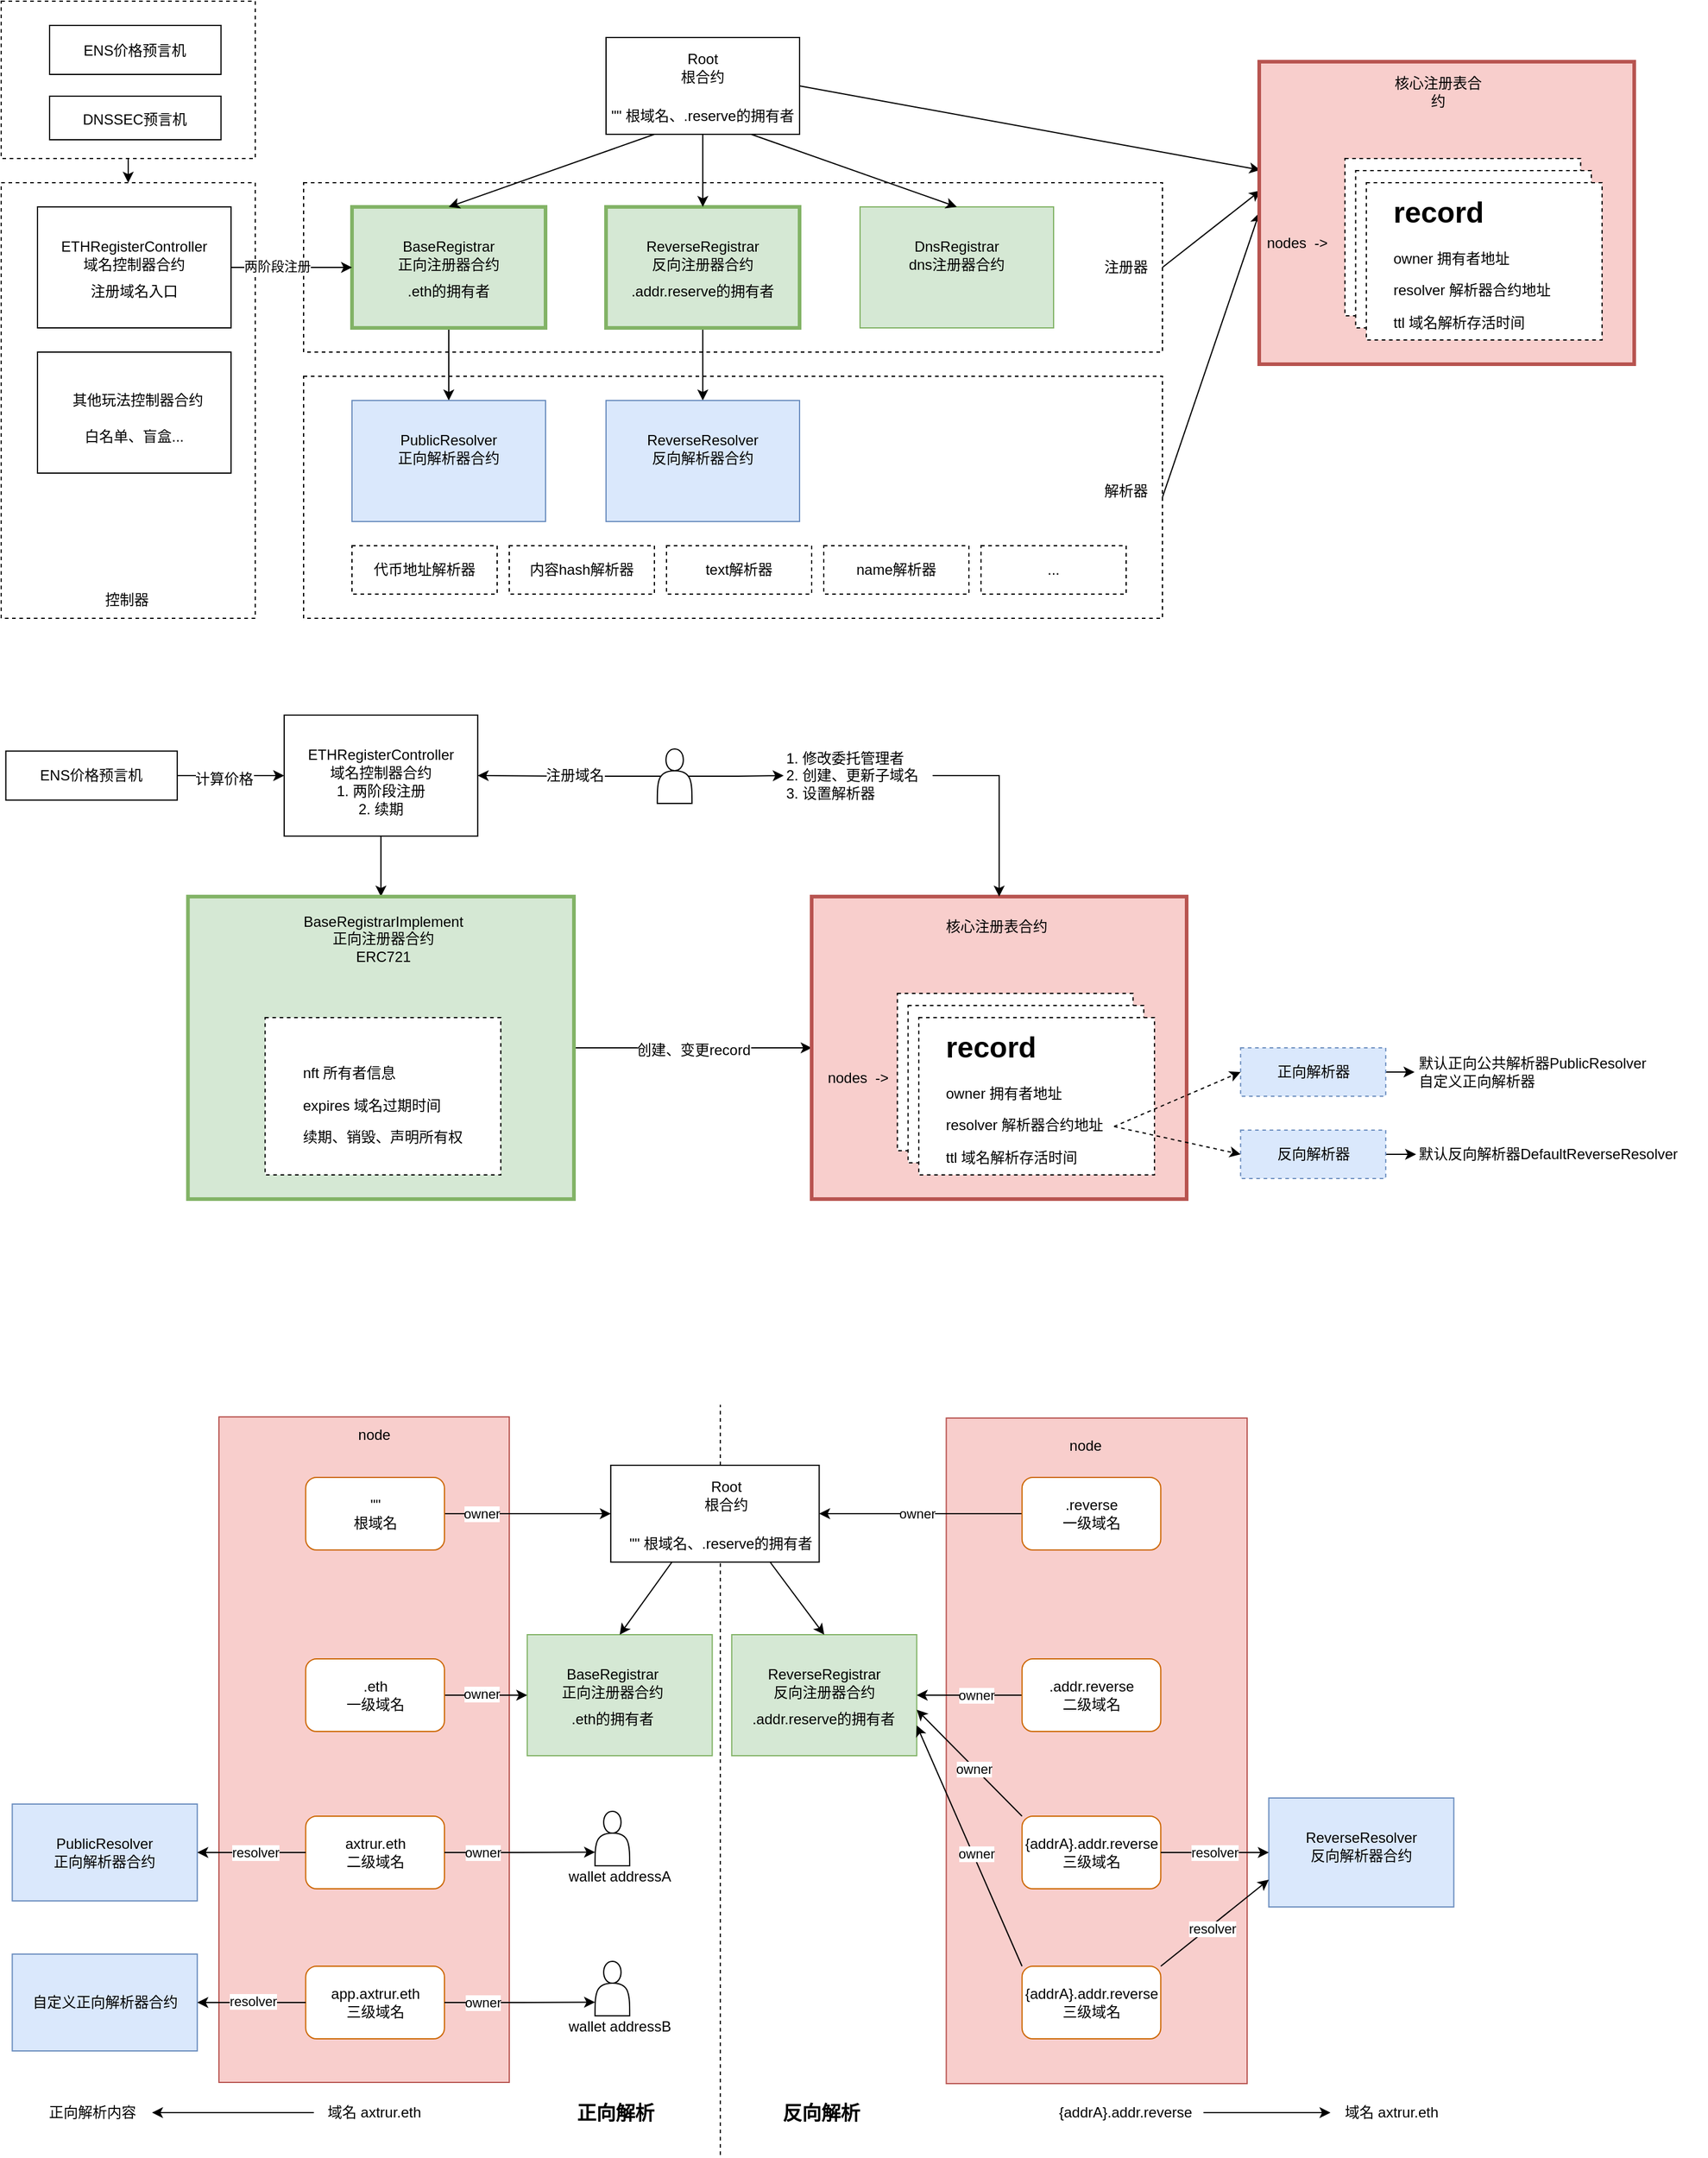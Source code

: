 <mxfile version="20.4.0" type="github">
  <diagram id="1bvWbza1refvOPD_YgpF" name="第 1 页">
    <mxGraphModel dx="2590" dy="1053" grid="1" gridSize="10" guides="1" tooltips="1" connect="1" arrows="1" fold="1" page="1" pageScale="1" pageWidth="827" pageHeight="1169" math="0" shadow="0">
      <root>
        <mxCell id="0" />
        <mxCell id="1" parent="0" />
        <mxCell id="_4NOT_RZBkOekzJuwyJN-205" value="" style="rounded=0;whiteSpace=wrap;html=1;strokeWidth=1;fillColor=#f8cecc;strokeColor=#b85450;" vertex="1" parent="1">
          <mxGeometry x="681.27" y="1571" width="248.73" height="550" as="geometry" />
        </mxCell>
        <mxCell id="_4NOT_RZBkOekzJuwyJN-204" value="" style="rounded=0;whiteSpace=wrap;html=1;strokeWidth=1;fillColor=#f8cecc;strokeColor=#b85450;" vertex="1" parent="1">
          <mxGeometry x="80" y="1570" width="240" height="550" as="geometry" />
        </mxCell>
        <mxCell id="_4NOT_RZBkOekzJuwyJN-160" value="" style="endArrow=none;dashed=1;html=1;rounded=0;" edge="1" parent="1">
          <mxGeometry width="50" height="50" relative="1" as="geometry">
            <mxPoint x="494.48" y="2180" as="sourcePoint" />
            <mxPoint x="494.48" y="1560" as="targetPoint" />
          </mxGeometry>
        </mxCell>
        <mxCell id="_4NOT_RZBkOekzJuwyJN-61" value="" style="rounded=0;whiteSpace=wrap;html=1;dashed=1;" vertex="1" parent="1">
          <mxGeometry x="-100" y="550" width="210" height="360" as="geometry" />
        </mxCell>
        <mxCell id="_4NOT_RZBkOekzJuwyJN-59" value="" style="rounded=0;whiteSpace=wrap;html=1;dashed=1;" vertex="1" parent="1">
          <mxGeometry x="150" y="710" width="710" height="200" as="geometry" />
        </mxCell>
        <mxCell id="_4NOT_RZBkOekzJuwyJN-58" value="" style="rounded=0;whiteSpace=wrap;html=1;dashed=1;" vertex="1" parent="1">
          <mxGeometry x="150" y="550" width="710" height="140" as="geometry" />
        </mxCell>
        <mxCell id="_4NOT_RZBkOekzJuwyJN-4" value="代币地址解析器" style="rounded=0;whiteSpace=wrap;html=1;dashed=1;" vertex="1" parent="1">
          <mxGeometry x="190" y="850" width="120" height="40" as="geometry" />
        </mxCell>
        <mxCell id="_4NOT_RZBkOekzJuwyJN-17" value="" style="rounded=0;whiteSpace=wrap;html=1;" vertex="1" parent="1">
          <mxGeometry x="400.01" y="430" width="160" height="80" as="geometry" />
        </mxCell>
        <mxCell id="_4NOT_RZBkOekzJuwyJN-19" value="Root&lt;br&gt;根合约" style="text;html=1;strokeColor=none;fillColor=none;align=center;verticalAlign=middle;whiteSpace=wrap;rounded=0;" vertex="1" parent="1">
          <mxGeometry x="426.26" y="440" width="107.5" height="30" as="geometry" />
        </mxCell>
        <mxCell id="_4NOT_RZBkOekzJuwyJN-66" style="edgeStyle=orthogonalEdgeStyle;rounded=0;orthogonalLoop=1;jettySize=auto;html=1;exitX=0.5;exitY=1;exitDx=0;exitDy=0;entryX=0.5;entryY=0;entryDx=0;entryDy=0;" edge="1" parent="1" source="_4NOT_RZBkOekzJuwyJN-20" target="_4NOT_RZBkOekzJuwyJN-30">
          <mxGeometry relative="1" as="geometry" />
        </mxCell>
        <mxCell id="_4NOT_RZBkOekzJuwyJN-20" value="" style="rounded=0;whiteSpace=wrap;html=1;strokeWidth=3;fillColor=#d5e8d4;strokeColor=#82b366;" vertex="1" parent="1">
          <mxGeometry x="190" y="570" width="160" height="100" as="geometry" />
        </mxCell>
        <mxCell id="_4NOT_RZBkOekzJuwyJN-21" value="BaseRegistrar&lt;br&gt;正向注册器合约" style="text;html=1;strokeColor=none;fillColor=none;align=center;verticalAlign=middle;whiteSpace=wrap;rounded=0;" vertex="1" parent="1">
          <mxGeometry x="216.25" y="595" width="107.5" height="30" as="geometry" />
        </mxCell>
        <mxCell id="_4NOT_RZBkOekzJuwyJN-22" value=".eth的拥有者" style="text;html=1;strokeColor=none;fillColor=none;align=center;verticalAlign=middle;whiteSpace=wrap;rounded=0;" vertex="1" parent="1">
          <mxGeometry x="216.25" y="625" width="107.5" height="30" as="geometry" />
        </mxCell>
        <mxCell id="_4NOT_RZBkOekzJuwyJN-67" style="edgeStyle=orthogonalEdgeStyle;rounded=0;orthogonalLoop=1;jettySize=auto;html=1;exitX=0.5;exitY=1;exitDx=0;exitDy=0;" edge="1" parent="1" source="_4NOT_RZBkOekzJuwyJN-23" target="_4NOT_RZBkOekzJuwyJN-33">
          <mxGeometry relative="1" as="geometry" />
        </mxCell>
        <mxCell id="_4NOT_RZBkOekzJuwyJN-23" value="" style="rounded=0;whiteSpace=wrap;html=1;strokeWidth=3;fillColor=#d5e8d4;strokeColor=#82b366;" vertex="1" parent="1">
          <mxGeometry x="400" y="570" width="160" height="100" as="geometry" />
        </mxCell>
        <mxCell id="_4NOT_RZBkOekzJuwyJN-24" value="ReverseRegistrar&lt;br&gt;反向注册器合约" style="text;html=1;strokeColor=none;fillColor=none;align=center;verticalAlign=middle;whiteSpace=wrap;rounded=0;" vertex="1" parent="1">
          <mxGeometry x="426.25" y="595" width="107.5" height="30" as="geometry" />
        </mxCell>
        <mxCell id="_4NOT_RZBkOekzJuwyJN-25" value=".addr.reserve的拥有者" style="text;html=1;strokeColor=none;fillColor=none;align=center;verticalAlign=middle;whiteSpace=wrap;rounded=0;" vertex="1" parent="1">
          <mxGeometry x="413.13" y="625" width="133.75" height="30" as="geometry" />
        </mxCell>
        <mxCell id="_4NOT_RZBkOekzJuwyJN-64" style="edgeStyle=orthogonalEdgeStyle;rounded=0;orthogonalLoop=1;jettySize=auto;html=1;exitX=0.5;exitY=1;exitDx=0;exitDy=0;" edge="1" parent="1" source="_4NOT_RZBkOekzJuwyJN-26" target="_4NOT_RZBkOekzJuwyJN-23">
          <mxGeometry relative="1" as="geometry" />
        </mxCell>
        <mxCell id="_4NOT_RZBkOekzJuwyJN-26" value="&quot;&quot; 根域名、.reserve的拥有者" style="text;html=1;strokeColor=none;fillColor=none;align=center;verticalAlign=middle;whiteSpace=wrap;rounded=0;" vertex="1" parent="1">
          <mxGeometry x="400.01" y="480" width="160" height="30" as="geometry" />
        </mxCell>
        <mxCell id="_4NOT_RZBkOekzJuwyJN-27" value="" style="rounded=0;whiteSpace=wrap;html=1;fillColor=#d5e8d4;strokeColor=#82b366;" vertex="1" parent="1">
          <mxGeometry x="610" y="570" width="160" height="100" as="geometry" />
        </mxCell>
        <mxCell id="_4NOT_RZBkOekzJuwyJN-28" value="DnsRegistrar&lt;br&gt;dns注册器合约" style="text;html=1;strokeColor=none;fillColor=none;align=center;verticalAlign=middle;whiteSpace=wrap;rounded=0;" vertex="1" parent="1">
          <mxGeometry x="636.25" y="595" width="107.5" height="30" as="geometry" />
        </mxCell>
        <mxCell id="_4NOT_RZBkOekzJuwyJN-30" value="" style="rounded=0;whiteSpace=wrap;html=1;fillColor=#dae8fc;strokeColor=#6c8ebf;" vertex="1" parent="1">
          <mxGeometry x="190" y="730" width="160" height="100" as="geometry" />
        </mxCell>
        <mxCell id="_4NOT_RZBkOekzJuwyJN-31" value="PublicResolver&lt;br&gt;正向解析器合约" style="text;html=1;strokeColor=none;fillColor=none;align=center;verticalAlign=middle;whiteSpace=wrap;rounded=0;" vertex="1" parent="1">
          <mxGeometry x="216.25" y="755" width="107.5" height="30" as="geometry" />
        </mxCell>
        <mxCell id="_4NOT_RZBkOekzJuwyJN-33" value="" style="rounded=0;whiteSpace=wrap;html=1;fillColor=#dae8fc;strokeColor=#6c8ebf;" vertex="1" parent="1">
          <mxGeometry x="400" y="730" width="160" height="100" as="geometry" />
        </mxCell>
        <mxCell id="_4NOT_RZBkOekzJuwyJN-34" value="ReverseResolver&lt;br&gt;反向解析器合约" style="text;html=1;strokeColor=none;fillColor=none;align=center;verticalAlign=middle;whiteSpace=wrap;rounded=0;" vertex="1" parent="1">
          <mxGeometry x="426.25" y="755" width="107.5" height="30" as="geometry" />
        </mxCell>
        <mxCell id="_4NOT_RZBkOekzJuwyJN-36" value="内容hash解析器" style="rounded=0;whiteSpace=wrap;html=1;dashed=1;" vertex="1" parent="1">
          <mxGeometry x="320" y="850" width="120" height="40" as="geometry" />
        </mxCell>
        <mxCell id="_4NOT_RZBkOekzJuwyJN-37" value="text解析器" style="rounded=0;whiteSpace=wrap;html=1;dashed=1;" vertex="1" parent="1">
          <mxGeometry x="450" y="850" width="120" height="40" as="geometry" />
        </mxCell>
        <mxCell id="_4NOT_RZBkOekzJuwyJN-38" value="name解析器" style="rounded=0;whiteSpace=wrap;html=1;dashed=1;" vertex="1" parent="1">
          <mxGeometry x="580" y="850" width="120" height="40" as="geometry" />
        </mxCell>
        <mxCell id="_4NOT_RZBkOekzJuwyJN-39" value="..." style="rounded=0;whiteSpace=wrap;html=1;dashed=1;" vertex="1" parent="1">
          <mxGeometry x="710" y="850" width="120" height="40" as="geometry" />
        </mxCell>
        <mxCell id="_4NOT_RZBkOekzJuwyJN-130" style="edgeStyle=orthogonalEdgeStyle;rounded=0;orthogonalLoop=1;jettySize=auto;html=1;exitX=1;exitY=0.5;exitDx=0;exitDy=0;" edge="1" parent="1" source="_4NOT_RZBkOekzJuwyJN-52" target="_4NOT_RZBkOekzJuwyJN-20">
          <mxGeometry relative="1" as="geometry" />
        </mxCell>
        <mxCell id="_4NOT_RZBkOekzJuwyJN-131" value="两阶段注册" style="edgeLabel;html=1;align=center;verticalAlign=middle;resizable=0;points=[];" vertex="1" connectable="0" parent="_4NOT_RZBkOekzJuwyJN-130">
          <mxGeometry x="-0.239" y="1" relative="1" as="geometry">
            <mxPoint as="offset" />
          </mxGeometry>
        </mxCell>
        <mxCell id="_4NOT_RZBkOekzJuwyJN-52" value="" style="rounded=0;whiteSpace=wrap;html=1;" vertex="1" parent="1">
          <mxGeometry x="-70" y="570" width="160" height="100" as="geometry" />
        </mxCell>
        <mxCell id="_4NOT_RZBkOekzJuwyJN-53" value="ETHRegisterController&lt;br&gt;域名控制器合约" style="text;html=1;strokeColor=none;fillColor=none;align=center;verticalAlign=middle;whiteSpace=wrap;rounded=0;" vertex="1" parent="1">
          <mxGeometry x="-43.75" y="595" width="107.5" height="30" as="geometry" />
        </mxCell>
        <mxCell id="_4NOT_RZBkOekzJuwyJN-54" value="注册域名入口" style="text;html=1;strokeColor=none;fillColor=none;align=center;verticalAlign=middle;whiteSpace=wrap;rounded=0;" vertex="1" parent="1">
          <mxGeometry x="-43.75" y="625" width="107.5" height="30" as="geometry" />
        </mxCell>
        <mxCell id="_4NOT_RZBkOekzJuwyJN-55" value="" style="rounded=0;whiteSpace=wrap;html=1;" vertex="1" parent="1">
          <mxGeometry x="-70" y="690" width="160" height="100" as="geometry" />
        </mxCell>
        <mxCell id="_4NOT_RZBkOekzJuwyJN-56" value="其他玩法控制器合约" style="text;html=1;strokeColor=none;fillColor=none;align=center;verticalAlign=middle;whiteSpace=wrap;rounded=0;" vertex="1" parent="1">
          <mxGeometry x="-43.75" y="715" width="113.75" height="30" as="geometry" />
        </mxCell>
        <mxCell id="_4NOT_RZBkOekzJuwyJN-57" value="白名单、盲盒..." style="text;html=1;strokeColor=none;fillColor=none;align=center;verticalAlign=middle;whiteSpace=wrap;rounded=0;" vertex="1" parent="1">
          <mxGeometry x="-43.75" y="745" width="107.5" height="30" as="geometry" />
        </mxCell>
        <mxCell id="_4NOT_RZBkOekzJuwyJN-63" value="" style="endArrow=classic;html=1;rounded=0;exitX=0.25;exitY=1;exitDx=0;exitDy=0;entryX=0.5;entryY=0;entryDx=0;entryDy=0;" edge="1" parent="1" source="_4NOT_RZBkOekzJuwyJN-26" target="_4NOT_RZBkOekzJuwyJN-20">
          <mxGeometry width="50" height="50" relative="1" as="geometry">
            <mxPoint x="170" y="460" as="sourcePoint" />
            <mxPoint x="220" y="410" as="targetPoint" />
          </mxGeometry>
        </mxCell>
        <mxCell id="_4NOT_RZBkOekzJuwyJN-65" value="" style="endArrow=classic;html=1;rounded=0;exitX=0.75;exitY=1;exitDx=0;exitDy=0;entryX=0.5;entryY=0;entryDx=0;entryDy=0;" edge="1" parent="1" source="_4NOT_RZBkOekzJuwyJN-26" target="_4NOT_RZBkOekzJuwyJN-27">
          <mxGeometry width="50" height="50" relative="1" as="geometry">
            <mxPoint x="200" y="490" as="sourcePoint" />
            <mxPoint x="250" y="440" as="targetPoint" />
          </mxGeometry>
        </mxCell>
        <mxCell id="_4NOT_RZBkOekzJuwyJN-69" value="" style="endArrow=classic;html=1;rounded=0;exitX=1;exitY=0.5;exitDx=0;exitDy=0;entryX=0.003;entryY=0.426;entryDx=0;entryDy=0;entryPerimeter=0;" edge="1" parent="1" source="_4NOT_RZBkOekzJuwyJN-58" target="_4NOT_RZBkOekzJuwyJN-3">
          <mxGeometry width="50" height="50" relative="1" as="geometry">
            <mxPoint x="760" y="470" as="sourcePoint" />
            <mxPoint x="810" y="420" as="targetPoint" />
          </mxGeometry>
        </mxCell>
        <mxCell id="_4NOT_RZBkOekzJuwyJN-71" value="" style="endArrow=classic;html=1;rounded=0;exitX=1;exitY=0.5;exitDx=0;exitDy=0;entryX=0;entryY=0.5;entryDx=0;entryDy=0;" edge="1" parent="1" source="_4NOT_RZBkOekzJuwyJN-59" target="_4NOT_RZBkOekzJuwyJN-3">
          <mxGeometry width="50" height="50" relative="1" as="geometry">
            <mxPoint x="870" y="630" as="sourcePoint" />
            <mxPoint x="950" y="585" as="targetPoint" />
          </mxGeometry>
        </mxCell>
        <mxCell id="_4NOT_RZBkOekzJuwyJN-72" value="" style="endArrow=classic;html=1;rounded=0;exitX=1;exitY=0.5;exitDx=0;exitDy=0;entryX=0.003;entryY=0.358;entryDx=0;entryDy=0;entryPerimeter=0;" edge="1" parent="1" source="_4NOT_RZBkOekzJuwyJN-17" target="_4NOT_RZBkOekzJuwyJN-3">
          <mxGeometry width="50" height="50" relative="1" as="geometry">
            <mxPoint x="880" y="640" as="sourcePoint" />
            <mxPoint x="960" y="595" as="targetPoint" />
          </mxGeometry>
        </mxCell>
        <mxCell id="_4NOT_RZBkOekzJuwyJN-3" value="" style="rounded=0;whiteSpace=wrap;html=1;strokeWidth=3;fillColor=#f8cecc;strokeColor=#b85450;" vertex="1" parent="1">
          <mxGeometry x="940" y="450" width="310" height="250" as="geometry" />
        </mxCell>
        <mxCell id="_4NOT_RZBkOekzJuwyJN-12" value="" style="rounded=0;whiteSpace=wrap;html=1;dashed=1;" vertex="1" parent="1">
          <mxGeometry x="1010.857" y="530" width="194.857" height="130" as="geometry" />
        </mxCell>
        <mxCell id="_4NOT_RZBkOekzJuwyJN-14" value="" style="rounded=0;whiteSpace=wrap;html=1;dashed=1;" vertex="1" parent="1">
          <mxGeometry x="1019.714" y="540" width="194.857" height="130" as="geometry" />
        </mxCell>
        <mxCell id="_4NOT_RZBkOekzJuwyJN-15" value="" style="rounded=0;whiteSpace=wrap;html=1;dashed=1;" vertex="1" parent="1">
          <mxGeometry x="1028.571" y="550" width="194.857" height="130" as="geometry" />
        </mxCell>
        <mxCell id="_4NOT_RZBkOekzJuwyJN-13" value="&lt;h1&gt;record&lt;/h1&gt;&lt;p&gt;owner 拥有者地址&lt;/p&gt;&lt;p&gt;resolver 解析器合约地址&lt;/p&gt;&lt;p&gt;ttl 域名解析存活时间&lt;/p&gt;" style="text;html=1;strokeColor=none;fillColor=none;spacing=5;spacingTop=-20;whiteSpace=wrap;overflow=hidden;rounded=0;" vertex="1" parent="1">
          <mxGeometry x="1046.286" y="555" width="168.286" height="120" as="geometry" />
        </mxCell>
        <mxCell id="_4NOT_RZBkOekzJuwyJN-16" value="核心注册表合约" style="text;html=1;strokeColor=none;fillColor=none;align=center;verticalAlign=middle;whiteSpace=wrap;rounded=0;" vertex="1" parent="1">
          <mxGeometry x="1046.286" y="460" width="84.143" height="30" as="geometry" />
        </mxCell>
        <mxCell id="_4NOT_RZBkOekzJuwyJN-135" style="edgeStyle=orthogonalEdgeStyle;rounded=0;orthogonalLoop=1;jettySize=auto;html=1;exitX=0.5;exitY=1;exitDx=0;exitDy=0;entryX=0.5;entryY=0;entryDx=0;entryDy=0;" edge="1" parent="1" source="_4NOT_RZBkOekzJuwyJN-40" target="_4NOT_RZBkOekzJuwyJN-61">
          <mxGeometry relative="1" as="geometry" />
        </mxCell>
        <mxCell id="_4NOT_RZBkOekzJuwyJN-40" value="" style="rounded=0;whiteSpace=wrap;html=1;dashed=1;" vertex="1" parent="1">
          <mxGeometry x="-100" y="400" width="210" height="130" as="geometry" />
        </mxCell>
        <mxCell id="_4NOT_RZBkOekzJuwyJN-41" value="" style="rounded=0;whiteSpace=wrap;html=1;" vertex="1" parent="1">
          <mxGeometry x="-59.999" y="420" width="141.714" height="40.5" as="geometry" />
        </mxCell>
        <mxCell id="_4NOT_RZBkOekzJuwyJN-42" value="ENS价格预言机" style="text;html=1;strokeColor=none;fillColor=none;align=center;verticalAlign=middle;whiteSpace=wrap;rounded=0;" vertex="1" parent="1">
          <mxGeometry x="-36.749" y="427.2" width="95.214" height="27" as="geometry" />
        </mxCell>
        <mxCell id="_4NOT_RZBkOekzJuwyJN-43" value="" style="rounded=0;whiteSpace=wrap;html=1;" vertex="1" parent="1">
          <mxGeometry x="-59.999" y="478.5" width="141.714" height="36" as="geometry" />
        </mxCell>
        <mxCell id="_4NOT_RZBkOekzJuwyJN-44" value="DNSSEC预言机" style="text;html=1;strokeColor=none;fillColor=none;align=center;verticalAlign=middle;whiteSpace=wrap;rounded=0;" vertex="1" parent="1">
          <mxGeometry x="-36.749" y="484.8" width="95.214" height="27" as="geometry" />
        </mxCell>
        <mxCell id="_4NOT_RZBkOekzJuwyJN-136" value="注册器" style="text;html=1;strokeColor=none;fillColor=none;align=center;verticalAlign=middle;whiteSpace=wrap;rounded=0;strokeWidth=3;" vertex="1" parent="1">
          <mxGeometry x="800" y="605" width="60" height="30" as="geometry" />
        </mxCell>
        <mxCell id="_4NOT_RZBkOekzJuwyJN-137" value="解析器" style="text;html=1;strokeColor=none;fillColor=none;align=center;verticalAlign=middle;whiteSpace=wrap;rounded=0;strokeWidth=3;" vertex="1" parent="1">
          <mxGeometry x="800" y="790" width="60" height="30" as="geometry" />
        </mxCell>
        <mxCell id="_4NOT_RZBkOekzJuwyJN-138" value="控制器" style="text;html=1;strokeColor=none;fillColor=none;align=center;verticalAlign=middle;whiteSpace=wrap;rounded=0;strokeWidth=3;" vertex="1" parent="1">
          <mxGeometry x="-26.25" y="880" width="60" height="30" as="geometry" />
        </mxCell>
        <mxCell id="_4NOT_RZBkOekzJuwyJN-151" value="域名 axtrur.eth" style="text;html=1;align=center;verticalAlign=middle;resizable=0;points=[];autosize=1;strokeColor=none;fillColor=none;" vertex="1" parent="1">
          <mxGeometry x="158.43" y="2130" width="100" height="30" as="geometry" />
        </mxCell>
        <mxCell id="_4NOT_RZBkOekzJuwyJN-152" value="正向解析内容" style="text;html=1;align=center;verticalAlign=middle;resizable=0;points=[];autosize=1;strokeColor=none;fillColor=none;" vertex="1" parent="1">
          <mxGeometry x="-75.32" y="2130" width="100" height="30" as="geometry" />
        </mxCell>
        <mxCell id="_4NOT_RZBkOekzJuwyJN-153" value="" style="endArrow=classic;html=1;rounded=0;" edge="1" parent="1" source="_4NOT_RZBkOekzJuwyJN-151" target="_4NOT_RZBkOekzJuwyJN-152">
          <mxGeometry width="50" height="50" relative="1" as="geometry">
            <mxPoint x="104.68" y="2140" as="sourcePoint" />
            <mxPoint x="154.68" y="2090" as="targetPoint" />
          </mxGeometry>
        </mxCell>
        <mxCell id="_4NOT_RZBkOekzJuwyJN-154" value="{addrA}.addr.reverse" style="text;html=1;align=center;verticalAlign=middle;resizable=0;points=[];autosize=1;strokeColor=none;fillColor=none;" vertex="1" parent="1">
          <mxGeometry x="763.91" y="2130" width="130" height="30" as="geometry" />
        </mxCell>
        <mxCell id="_4NOT_RZBkOekzJuwyJN-156" value="域名 axtrur.eth" style="text;html=1;align=center;verticalAlign=middle;resizable=0;points=[];autosize=1;strokeColor=none;fillColor=none;" vertex="1" parent="1">
          <mxGeometry x="998.91" y="2130" width="100" height="30" as="geometry" />
        </mxCell>
        <mxCell id="_4NOT_RZBkOekzJuwyJN-157" value="" style="endArrow=classic;html=1;rounded=0;" edge="1" parent="1" source="_4NOT_RZBkOekzJuwyJN-154" target="_4NOT_RZBkOekzJuwyJN-156">
          <mxGeometry width="50" height="50" relative="1" as="geometry">
            <mxPoint x="573.91" y="2210" as="sourcePoint" />
            <mxPoint x="623.91" y="2160" as="targetPoint" />
          </mxGeometry>
        </mxCell>
        <mxCell id="_4NOT_RZBkOekzJuwyJN-73" value="" style="rounded=0;whiteSpace=wrap;html=1;" vertex="1" parent="1">
          <mxGeometry x="403.91" y="1610" width="172.31" height="80" as="geometry" />
        </mxCell>
        <mxCell id="_4NOT_RZBkOekzJuwyJN-74" value="Root&lt;br&gt;根合约" style="text;html=1;strokeColor=none;fillColor=none;align=center;verticalAlign=middle;whiteSpace=wrap;rounded=0;" vertex="1" parent="1">
          <mxGeometry x="448.361" y="1620" width="102.765" height="30" as="geometry" />
        </mxCell>
        <mxCell id="_4NOT_RZBkOekzJuwyJN-75" value="" style="rounded=0;whiteSpace=wrap;html=1;fontStyle=0;fillColor=#d5e8d4;strokeColor=#82b366;" vertex="1" parent="1">
          <mxGeometry x="334.854" y="1750" width="152.952" height="100" as="geometry" />
        </mxCell>
        <mxCell id="_4NOT_RZBkOekzJuwyJN-76" value="BaseRegistrar&lt;br&gt;正向注册器合约" style="text;html=1;strokeColor=none;fillColor=none;align=center;verticalAlign=middle;whiteSpace=wrap;rounded=0;" vertex="1" parent="1">
          <mxGeometry x="353.848" y="1775" width="102.765" height="30" as="geometry" />
        </mxCell>
        <mxCell id="_4NOT_RZBkOekzJuwyJN-77" value=".eth的拥有者" style="text;html=1;strokeColor=none;fillColor=none;align=center;verticalAlign=middle;whiteSpace=wrap;rounded=0;" vertex="1" parent="1">
          <mxGeometry x="353.848" y="1805" width="102.765" height="30" as="geometry" />
        </mxCell>
        <mxCell id="_4NOT_RZBkOekzJuwyJN-78" value="" style="rounded=0;whiteSpace=wrap;html=1;fillColor=#d5e8d4;strokeColor=#82b366;" vertex="1" parent="1">
          <mxGeometry x="503.912" y="1750" width="152.952" height="100" as="geometry" />
        </mxCell>
        <mxCell id="_4NOT_RZBkOekzJuwyJN-79" value="ReverseRegistrar&lt;br&gt;反向注册器合约" style="text;html=1;strokeColor=none;fillColor=none;align=center;verticalAlign=middle;whiteSpace=wrap;rounded=0;" vertex="1" parent="1">
          <mxGeometry x="529.005" y="1775" width="102.765" height="30" as="geometry" />
        </mxCell>
        <mxCell id="_4NOT_RZBkOekzJuwyJN-80" value=".addr.reserve的拥有者" style="text;html=1;strokeColor=none;fillColor=none;align=center;verticalAlign=middle;whiteSpace=wrap;rounded=0;" vertex="1" parent="1">
          <mxGeometry x="516.463" y="1805" width="127.858" height="30" as="geometry" />
        </mxCell>
        <mxCell id="_4NOT_RZBkOekzJuwyJN-82" value="&quot;&quot; 根域名、.reserve的拥有者" style="text;html=1;strokeColor=none;fillColor=none;align=center;verticalAlign=middle;whiteSpace=wrap;rounded=0;" vertex="1" parent="1">
          <mxGeometry x="413.91" y="1660" width="162.31" height="30" as="geometry" />
        </mxCell>
        <mxCell id="_4NOT_RZBkOekzJuwyJN-83" value="" style="endArrow=classic;html=1;rounded=0;exitX=0.25;exitY=1;exitDx=0;exitDy=0;entryX=0.5;entryY=0;entryDx=0;entryDy=0;" edge="1" parent="1" source="_4NOT_RZBkOekzJuwyJN-82" target="_4NOT_RZBkOekzJuwyJN-75">
          <mxGeometry width="50" height="50" relative="1" as="geometry">
            <mxPoint x="238.644" y="1640" as="sourcePoint" />
            <mxPoint x="286.442" y="1590" as="targetPoint" />
          </mxGeometry>
        </mxCell>
        <mxCell id="_4NOT_RZBkOekzJuwyJN-84" value="" style="endArrow=classic;html=1;rounded=0;exitX=0.75;exitY=1;exitDx=0;exitDy=0;entryX=0.5;entryY=0;entryDx=0;entryDy=0;" edge="1" parent="1" source="_4NOT_RZBkOekzJuwyJN-82" target="_4NOT_RZBkOekzJuwyJN-78">
          <mxGeometry width="50" height="50" relative="1" as="geometry">
            <mxPoint x="506.32" y="1700" as="sourcePoint" />
            <mxPoint x="343.799" y="1760" as="targetPoint" />
          </mxGeometry>
        </mxCell>
        <mxCell id="_4NOT_RZBkOekzJuwyJN-87" value="owner" style="edgeStyle=orthogonalEdgeStyle;rounded=0;orthogonalLoop=1;jettySize=auto;html=1;exitX=1;exitY=0.5;exitDx=0;exitDy=0;" edge="1" parent="1" source="_4NOT_RZBkOekzJuwyJN-85" target="_4NOT_RZBkOekzJuwyJN-73">
          <mxGeometry x="-0.556" relative="1" as="geometry">
            <mxPoint as="offset" />
          </mxGeometry>
        </mxCell>
        <mxCell id="_4NOT_RZBkOekzJuwyJN-85" value="&quot;&quot;&lt;br&gt;根域名" style="rounded=1;whiteSpace=wrap;html=1;strokeColor=#CC6600;" vertex="1" parent="1">
          <mxGeometry x="151.722" y="1620" width="114.714" height="60" as="geometry" />
        </mxCell>
        <mxCell id="_4NOT_RZBkOekzJuwyJN-88" style="edgeStyle=orthogonalEdgeStyle;rounded=0;orthogonalLoop=1;jettySize=auto;html=1;exitX=1;exitY=0.5;exitDx=0;exitDy=0;" edge="1" parent="1" source="_4NOT_RZBkOekzJuwyJN-86" target="_4NOT_RZBkOekzJuwyJN-75">
          <mxGeometry relative="1" as="geometry" />
        </mxCell>
        <mxCell id="_4NOT_RZBkOekzJuwyJN-89" value="owner" style="edgeLabel;html=1;align=center;verticalAlign=middle;resizable=0;points=[];" vertex="1" connectable="0" parent="_4NOT_RZBkOekzJuwyJN-88">
          <mxGeometry x="-0.134" relative="1" as="geometry">
            <mxPoint x="1" y="-1" as="offset" />
          </mxGeometry>
        </mxCell>
        <mxCell id="_4NOT_RZBkOekzJuwyJN-86" value=".eth&lt;br&gt;一级域名" style="rounded=1;whiteSpace=wrap;html=1;strokeColor=#CC6600;" vertex="1" parent="1">
          <mxGeometry x="151.722" y="1770" width="114.714" height="60" as="geometry" />
        </mxCell>
        <mxCell id="_4NOT_RZBkOekzJuwyJN-90" value="axtrur.eth&lt;br&gt;二级域名" style="rounded=1;whiteSpace=wrap;html=1;strokeColor=#CC6600;" vertex="1" parent="1">
          <mxGeometry x="151.722" y="1900" width="114.714" height="60" as="geometry" />
        </mxCell>
        <mxCell id="_4NOT_RZBkOekzJuwyJN-93" value="" style="shape=actor;whiteSpace=wrap;html=1;" vertex="1" parent="1">
          <mxGeometry x="390.889" y="1896" width="28.678" height="45" as="geometry" />
        </mxCell>
        <mxCell id="_4NOT_RZBkOekzJuwyJN-95" style="edgeStyle=orthogonalEdgeStyle;rounded=0;orthogonalLoop=1;jettySize=auto;html=1;exitX=1;exitY=0.5;exitDx=0;exitDy=0;entryX=0;entryY=0.75;entryDx=0;entryDy=0;" edge="1" parent="1" source="_4NOT_RZBkOekzJuwyJN-90" target="_4NOT_RZBkOekzJuwyJN-93">
          <mxGeometry relative="1" as="geometry" />
        </mxCell>
        <mxCell id="_4NOT_RZBkOekzJuwyJN-96" value="owner" style="edgeLabel;html=1;align=center;verticalAlign=middle;resizable=0;points=[];" vertex="1" connectable="0" parent="_4NOT_RZBkOekzJuwyJN-95">
          <mxGeometry x="-0.221" y="3" relative="1" as="geometry">
            <mxPoint x="-17" y="3" as="offset" />
          </mxGeometry>
        </mxCell>
        <mxCell id="_4NOT_RZBkOekzJuwyJN-94" value="wallet addressA" style="text;html=1;strokeColor=none;fillColor=none;align=center;verticalAlign=middle;whiteSpace=wrap;rounded=0;" vertex="1" parent="1">
          <mxGeometry x="351.58" y="1935" width="119.494" height="30" as="geometry" />
        </mxCell>
        <mxCell id="_4NOT_RZBkOekzJuwyJN-99" value="app.axtrur.eth&lt;br&gt;三级域名" style="rounded=1;whiteSpace=wrap;html=1;strokeColor=#CC6600;" vertex="1" parent="1">
          <mxGeometry x="151.722" y="2024" width="114.714" height="60" as="geometry" />
        </mxCell>
        <mxCell id="_4NOT_RZBkOekzJuwyJN-100" value="" style="shape=actor;whiteSpace=wrap;html=1;" vertex="1" parent="1">
          <mxGeometry x="390.889" y="2020" width="28.678" height="45" as="geometry" />
        </mxCell>
        <mxCell id="_4NOT_RZBkOekzJuwyJN-97" style="edgeStyle=orthogonalEdgeStyle;rounded=0;orthogonalLoop=1;jettySize=auto;html=1;exitX=1;exitY=0.5;exitDx=0;exitDy=0;entryX=0;entryY=0.75;entryDx=0;entryDy=0;" edge="1" parent="1" source="_4NOT_RZBkOekzJuwyJN-99" target="_4NOT_RZBkOekzJuwyJN-100">
          <mxGeometry relative="1" as="geometry" />
        </mxCell>
        <mxCell id="_4NOT_RZBkOekzJuwyJN-98" value="owner" style="edgeLabel;html=1;align=center;verticalAlign=middle;resizable=0;points=[];" vertex="1" connectable="0" parent="_4NOT_RZBkOekzJuwyJN-97">
          <mxGeometry x="-0.221" y="3" relative="1" as="geometry">
            <mxPoint x="-17" y="3" as="offset" />
          </mxGeometry>
        </mxCell>
        <mxCell id="_4NOT_RZBkOekzJuwyJN-101" value="wallet addressB" style="text;html=1;strokeColor=none;fillColor=none;align=center;verticalAlign=middle;whiteSpace=wrap;rounded=0;" vertex="1" parent="1">
          <mxGeometry x="351.58" y="2059" width="119.494" height="30" as="geometry" />
        </mxCell>
        <mxCell id="_4NOT_RZBkOekzJuwyJN-102" value="{addrA}.addr.reverse&lt;br&gt;三级域名" style="rounded=1;whiteSpace=wrap;html=1;strokeColor=#CC6600;" vertex="1" parent="1">
          <mxGeometry x="743.908" y="1900" width="114.714" height="60" as="geometry" />
        </mxCell>
        <mxCell id="_4NOT_RZBkOekzJuwyJN-104" value="" style="rounded=0;whiteSpace=wrap;html=1;fillColor=#dae8fc;strokeColor=#6c8ebf;" vertex="1" parent="1">
          <mxGeometry x="-90.85" y="1890" width="152.952" height="80" as="geometry" />
        </mxCell>
        <mxCell id="_4NOT_RZBkOekzJuwyJN-108" style="edgeStyle=orthogonalEdgeStyle;rounded=0;orthogonalLoop=1;jettySize=auto;html=1;exitX=0;exitY=0.5;exitDx=0;exitDy=0;entryX=1;entryY=0.5;entryDx=0;entryDy=0;" edge="1" parent="1" source="_4NOT_RZBkOekzJuwyJN-90" target="_4NOT_RZBkOekzJuwyJN-104">
          <mxGeometry relative="1" as="geometry" />
        </mxCell>
        <mxCell id="_4NOT_RZBkOekzJuwyJN-109" value="resolver" style="edgeLabel;html=1;align=center;verticalAlign=middle;resizable=0;points=[];" vertex="1" connectable="0" parent="_4NOT_RZBkOekzJuwyJN-108">
          <mxGeometry x="-0.061" relative="1" as="geometry">
            <mxPoint as="offset" />
          </mxGeometry>
        </mxCell>
        <mxCell id="_4NOT_RZBkOekzJuwyJN-105" value="PublicResolver&lt;br&gt;正向解析器合约" style="text;html=1;strokeColor=none;fillColor=none;align=center;verticalAlign=middle;whiteSpace=wrap;rounded=0;" vertex="1" parent="1">
          <mxGeometry x="-65.756" y="1915" width="102.765" height="30" as="geometry" />
        </mxCell>
        <mxCell id="_4NOT_RZBkOekzJuwyJN-106" value="" style="rounded=0;whiteSpace=wrap;html=1;fillColor=#dae8fc;strokeColor=#6c8ebf;" vertex="1" parent="1">
          <mxGeometry x="-90.85" y="2014" width="152.952" height="80" as="geometry" />
        </mxCell>
        <mxCell id="_4NOT_RZBkOekzJuwyJN-110" style="edgeStyle=orthogonalEdgeStyle;rounded=0;orthogonalLoop=1;jettySize=auto;html=1;exitX=0;exitY=0.5;exitDx=0;exitDy=0;" edge="1" parent="1" source="_4NOT_RZBkOekzJuwyJN-99" target="_4NOT_RZBkOekzJuwyJN-106">
          <mxGeometry relative="1" as="geometry" />
        </mxCell>
        <mxCell id="_4NOT_RZBkOekzJuwyJN-111" value="resolver" style="edgeLabel;html=1;align=center;verticalAlign=middle;resizable=0;points=[];" vertex="1" connectable="0" parent="_4NOT_RZBkOekzJuwyJN-110">
          <mxGeometry x="0.109" relative="1" as="geometry">
            <mxPoint x="6" y="-1" as="offset" />
          </mxGeometry>
        </mxCell>
        <mxCell id="_4NOT_RZBkOekzJuwyJN-107" value="自定义正向解析器合约" style="text;html=1;strokeColor=none;fillColor=none;align=center;verticalAlign=middle;whiteSpace=wrap;rounded=0;" vertex="1" parent="1">
          <mxGeometry x="-75.316" y="2039" width="121.884" height="30" as="geometry" />
        </mxCell>
        <mxCell id="_4NOT_RZBkOekzJuwyJN-125" style="edgeStyle=orthogonalEdgeStyle;rounded=0;orthogonalLoop=1;jettySize=auto;html=1;exitX=0;exitY=0.5;exitDx=0;exitDy=0;entryX=1;entryY=0.5;entryDx=0;entryDy=0;" edge="1" parent="1" source="_4NOT_RZBkOekzJuwyJN-117" target="_4NOT_RZBkOekzJuwyJN-73">
          <mxGeometry relative="1" as="geometry" />
        </mxCell>
        <mxCell id="_4NOT_RZBkOekzJuwyJN-126" value="owner" style="edgeLabel;html=1;align=center;verticalAlign=middle;resizable=0;points=[];" vertex="1" connectable="0" parent="_4NOT_RZBkOekzJuwyJN-125">
          <mxGeometry x="0.089" y="-3" relative="1" as="geometry">
            <mxPoint x="4" y="3" as="offset" />
          </mxGeometry>
        </mxCell>
        <mxCell id="_4NOT_RZBkOekzJuwyJN-117" value=".reverse&lt;br&gt;一级域名" style="rounded=1;whiteSpace=wrap;html=1;strokeColor=#CC6600;" vertex="1" parent="1">
          <mxGeometry x="743.908" y="1620" width="114.714" height="60" as="geometry" />
        </mxCell>
        <mxCell id="_4NOT_RZBkOekzJuwyJN-120" style="edgeStyle=orthogonalEdgeStyle;rounded=0;orthogonalLoop=1;jettySize=auto;html=1;exitX=0;exitY=0.5;exitDx=0;exitDy=0;entryX=1;entryY=0.5;entryDx=0;entryDy=0;" edge="1" parent="1" source="_4NOT_RZBkOekzJuwyJN-118" target="_4NOT_RZBkOekzJuwyJN-78">
          <mxGeometry relative="1" as="geometry" />
        </mxCell>
        <mxCell id="_4NOT_RZBkOekzJuwyJN-127" value="owner" style="edgeLabel;html=1;align=center;verticalAlign=middle;resizable=0;points=[];" vertex="1" connectable="0" parent="_4NOT_RZBkOekzJuwyJN-120">
          <mxGeometry x="0.099" y="-1" relative="1" as="geometry">
            <mxPoint x="10" y="1" as="offset" />
          </mxGeometry>
        </mxCell>
        <mxCell id="_4NOT_RZBkOekzJuwyJN-118" value=".addr.reverse&lt;br&gt;二级域名" style="rounded=1;whiteSpace=wrap;html=1;strokeColor=#CC6600;" vertex="1" parent="1">
          <mxGeometry x="743.908" y="1770" width="114.714" height="60" as="geometry" />
        </mxCell>
        <mxCell id="_4NOT_RZBkOekzJuwyJN-119" value="{addrA}.addr.reverse&lt;br&gt;三级域名" style="rounded=1;whiteSpace=wrap;html=1;strokeColor=#CC6600;" vertex="1" parent="1">
          <mxGeometry x="743.908" y="2024" width="114.714" height="60" as="geometry" />
        </mxCell>
        <mxCell id="_4NOT_RZBkOekzJuwyJN-123" value="" style="endArrow=classic;html=1;rounded=0;exitX=0;exitY=0;exitDx=0;exitDy=0;entryX=1;entryY=0.62;entryDx=0;entryDy=0;entryPerimeter=0;" edge="1" parent="1" source="_4NOT_RZBkOekzJuwyJN-102" target="_4NOT_RZBkOekzJuwyJN-78">
          <mxGeometry width="50" height="50" relative="1" as="geometry">
            <mxPoint x="547.54" y="1700.0" as="sourcePoint" />
            <mxPoint x="604.897" y="1760.0" as="targetPoint" />
          </mxGeometry>
        </mxCell>
        <mxCell id="_4NOT_RZBkOekzJuwyJN-128" value="owner" style="edgeLabel;html=1;align=center;verticalAlign=middle;resizable=0;points=[];" vertex="1" connectable="0" parent="_4NOT_RZBkOekzJuwyJN-123">
          <mxGeometry x="-0.176" y="1" relative="1" as="geometry">
            <mxPoint x="-4" y="-4" as="offset" />
          </mxGeometry>
        </mxCell>
        <mxCell id="_4NOT_RZBkOekzJuwyJN-124" value="" style="endArrow=classic;html=1;rounded=0;exitX=0;exitY=0;exitDx=0;exitDy=0;entryX=1;entryY=0.75;entryDx=0;entryDy=0;" edge="1" parent="1" source="_4NOT_RZBkOekzJuwyJN-119" target="_4NOT_RZBkOekzJuwyJN-78">
          <mxGeometry width="50" height="50" relative="1" as="geometry">
            <mxPoint x="776.968" y="1995" as="sourcePoint" />
            <mxPoint x="671.814" y="1865.0" as="targetPoint" />
          </mxGeometry>
        </mxCell>
        <mxCell id="_4NOT_RZBkOekzJuwyJN-129" value="owner" style="edgeLabel;html=1;align=center;verticalAlign=middle;resizable=0;points=[];" vertex="1" connectable="0" parent="_4NOT_RZBkOekzJuwyJN-124">
          <mxGeometry x="-0.076" y="-2" relative="1" as="geometry">
            <mxPoint as="offset" />
          </mxGeometry>
        </mxCell>
        <mxCell id="_4NOT_RZBkOekzJuwyJN-139" value="" style="rounded=0;whiteSpace=wrap;html=1;fillColor=#dae8fc;strokeColor=#6c8ebf;" vertex="1" parent="1">
          <mxGeometry x="947.898" y="1885" width="152.952" height="90" as="geometry" />
        </mxCell>
        <mxCell id="_4NOT_RZBkOekzJuwyJN-140" value="ReverseResolver&lt;br&gt;反向解析器合约" style="text;html=1;strokeColor=none;fillColor=none;align=center;verticalAlign=middle;whiteSpace=wrap;rounded=0;" vertex="1" parent="1">
          <mxGeometry x="972.992" y="1910" width="102.765" height="30" as="geometry" />
        </mxCell>
        <mxCell id="_4NOT_RZBkOekzJuwyJN-141" value="resolver" style="edgeStyle=orthogonalEdgeStyle;rounded=0;orthogonalLoop=1;jettySize=auto;html=1;exitX=1;exitY=0.5;exitDx=0;exitDy=0;" edge="1" parent="1" source="_4NOT_RZBkOekzJuwyJN-102" target="_4NOT_RZBkOekzJuwyJN-139">
          <mxGeometry relative="1" as="geometry" />
        </mxCell>
        <mxCell id="_4NOT_RZBkOekzJuwyJN-142" value="" style="endArrow=classic;html=1;rounded=0;exitX=1;exitY=0;exitDx=0;exitDy=0;entryX=0;entryY=0.75;entryDx=0;entryDy=0;" edge="1" parent="1" source="_4NOT_RZBkOekzJuwyJN-119" target="_4NOT_RZBkOekzJuwyJN-139">
          <mxGeometry width="50" height="50" relative="1" as="geometry">
            <mxPoint x="753.468" y="2034" as="sourcePoint" />
            <mxPoint x="648.313" y="1835" as="targetPoint" />
          </mxGeometry>
        </mxCell>
        <mxCell id="_4NOT_RZBkOekzJuwyJN-143" value="resolver" style="edgeLabel;html=1;align=center;verticalAlign=middle;resizable=0;points=[];" vertex="1" connectable="0" parent="_4NOT_RZBkOekzJuwyJN-142">
          <mxGeometry x="-0.076" y="-2" relative="1" as="geometry">
            <mxPoint as="offset" />
          </mxGeometry>
        </mxCell>
        <mxCell id="_4NOT_RZBkOekzJuwyJN-161" value="&lt;font style=&quot;font-size: 16px;&quot;&gt;&lt;b&gt;正向解析&lt;/b&gt;&lt;/font&gt;" style="text;html=1;strokeColor=none;fillColor=none;align=center;verticalAlign=middle;whiteSpace=wrap;rounded=0;strokeWidth=3;" vertex="1" parent="1">
          <mxGeometry x="357.91" y="2130" width="100" height="30" as="geometry" />
        </mxCell>
        <mxCell id="_4NOT_RZBkOekzJuwyJN-162" value="&lt;font style=&quot;font-size: 16px;&quot;&gt;&lt;b&gt;反向解析&lt;/b&gt;&lt;/font&gt;" style="text;html=1;strokeColor=none;fillColor=none;align=center;verticalAlign=middle;whiteSpace=wrap;rounded=0;strokeWidth=3;" vertex="1" parent="1">
          <mxGeometry x="527.67" y="2130" width="100" height="30" as="geometry" />
        </mxCell>
        <mxCell id="_4NOT_RZBkOekzJuwyJN-198" style="edgeStyle=orthogonalEdgeStyle;rounded=0;orthogonalLoop=1;jettySize=auto;html=1;exitX=0.5;exitY=1;exitDx=0;exitDy=0;entryX=0.5;entryY=0;entryDx=0;entryDy=0;fontSize=12;" edge="1" parent="1" source="_4NOT_RZBkOekzJuwyJN-164" target="_4NOT_RZBkOekzJuwyJN-167">
          <mxGeometry relative="1" as="geometry" />
        </mxCell>
        <mxCell id="_4NOT_RZBkOekzJuwyJN-164" value="" style="rounded=0;whiteSpace=wrap;html=1;" vertex="1" parent="1">
          <mxGeometry x="133.92" y="990" width="160" height="100" as="geometry" />
        </mxCell>
        <mxCell id="_4NOT_RZBkOekzJuwyJN-165" value="ETHRegisterController&lt;br&gt;域名控制器合约" style="text;html=1;strokeColor=none;fillColor=none;align=center;verticalAlign=middle;whiteSpace=wrap;rounded=0;" vertex="1" parent="1">
          <mxGeometry x="160.17" y="1015" width="107.5" height="30" as="geometry" />
        </mxCell>
        <mxCell id="_4NOT_RZBkOekzJuwyJN-166" value="1. 两阶段注册&lt;br&gt;2. 续期" style="text;html=1;strokeColor=none;fillColor=none;align=center;verticalAlign=middle;whiteSpace=wrap;rounded=0;" vertex="1" parent="1">
          <mxGeometry x="160.17" y="1045" width="107.5" height="30" as="geometry" />
        </mxCell>
        <mxCell id="_4NOT_RZBkOekzJuwyJN-178" value="&lt;font style=&quot;font-size: 12px;&quot;&gt;创建、变更record&lt;/font&gt;" style="edgeStyle=orthogonalEdgeStyle;rounded=0;orthogonalLoop=1;jettySize=auto;html=1;exitX=1;exitY=0.5;exitDx=0;exitDy=0;fontSize=16;" edge="1" parent="1" source="_4NOT_RZBkOekzJuwyJN-167" target="_4NOT_RZBkOekzJuwyJN-170">
          <mxGeometry relative="1" as="geometry" />
        </mxCell>
        <mxCell id="_4NOT_RZBkOekzJuwyJN-167" value="" style="rounded=0;whiteSpace=wrap;html=1;strokeWidth=3;fillColor=#d5e8d4;strokeColor=#82b366;" vertex="1" parent="1">
          <mxGeometry x="54.36" y="1140" width="319.11" height="250" as="geometry" />
        </mxCell>
        <mxCell id="_4NOT_RZBkOekzJuwyJN-168" value="BaseRegistrarImplement&lt;br&gt;正向注册器合约&lt;br&gt;ERC721" style="text;html=1;strokeColor=none;fillColor=none;align=center;verticalAlign=middle;whiteSpace=wrap;rounded=0;" vertex="1" parent="1">
          <mxGeometry x="161.86" y="1160" width="107.5" height="30" as="geometry" />
        </mxCell>
        <mxCell id="_4NOT_RZBkOekzJuwyJN-170" value="" style="rounded=0;whiteSpace=wrap;html=1;strokeWidth=3;fillColor=#f8cecc;strokeColor=#b85450;" vertex="1" parent="1">
          <mxGeometry x="570" y="1140" width="310" height="250" as="geometry" />
        </mxCell>
        <mxCell id="_4NOT_RZBkOekzJuwyJN-171" value="" style="rounded=0;whiteSpace=wrap;html=1;dashed=1;" vertex="1" parent="1">
          <mxGeometry x="640.857" y="1220" width="194.857" height="130" as="geometry" />
        </mxCell>
        <mxCell id="_4NOT_RZBkOekzJuwyJN-172" value="" style="rounded=0;whiteSpace=wrap;html=1;dashed=1;" vertex="1" parent="1">
          <mxGeometry x="649.714" y="1230" width="194.857" height="130" as="geometry" />
        </mxCell>
        <mxCell id="_4NOT_RZBkOekzJuwyJN-173" value="" style="rounded=0;whiteSpace=wrap;html=1;dashed=1;" vertex="1" parent="1">
          <mxGeometry x="658.571" y="1240" width="194.857" height="130" as="geometry" />
        </mxCell>
        <mxCell id="_4NOT_RZBkOekzJuwyJN-174" value="&lt;h1&gt;record&lt;/h1&gt;&lt;p&gt;owner 拥有者地址&lt;/p&gt;&lt;p&gt;resolver 解析器合约地址&lt;/p&gt;&lt;p&gt;ttl 域名解析存活时间&lt;/p&gt;" style="text;html=1;strokeColor=none;fillColor=none;spacing=5;spacingTop=-20;whiteSpace=wrap;overflow=hidden;rounded=0;" vertex="1" parent="1">
          <mxGeometry x="676.286" y="1245" width="168.286" height="120" as="geometry" />
        </mxCell>
        <mxCell id="_4NOT_RZBkOekzJuwyJN-175" value="核心注册表合约" style="text;html=1;strokeColor=none;fillColor=none;align=center;verticalAlign=middle;whiteSpace=wrap;rounded=0;" vertex="1" parent="1">
          <mxGeometry x="676.29" y="1150" width="93.71" height="30" as="geometry" />
        </mxCell>
        <mxCell id="_4NOT_RZBkOekzJuwyJN-176" value="&lt;p style=&quot;text-align: left;&quot;&gt;&lt;br class=&quot;Apple-interchange-newline&quot;&gt;nft 所有者信息&lt;/p&gt;&lt;p style=&quot;text-align: left;&quot;&gt;&lt;span style=&quot;background-color: initial;&quot;&gt;expires 域名过期时间&lt;/span&gt;&lt;br&gt;&lt;/p&gt;&lt;p style=&quot;text-align: left;&quot;&gt;续期、销毁、声明所有权&lt;/p&gt;" style="rounded=0;whiteSpace=wrap;html=1;dashed=1;" vertex="1" parent="1">
          <mxGeometry x="118.181" y="1240" width="194.857" height="130" as="geometry" />
        </mxCell>
        <mxCell id="_4NOT_RZBkOekzJuwyJN-181" style="edgeStyle=orthogonalEdgeStyle;rounded=0;orthogonalLoop=1;jettySize=auto;html=1;exitX=1;exitY=0.5;exitDx=0;exitDy=0;fontSize=16;" edge="1" parent="1" source="_4NOT_RZBkOekzJuwyJN-179" target="_4NOT_RZBkOekzJuwyJN-164">
          <mxGeometry relative="1" as="geometry" />
        </mxCell>
        <mxCell id="_4NOT_RZBkOekzJuwyJN-182" value="&lt;font style=&quot;font-size: 12px;&quot;&gt;计算价格&lt;/font&gt;" style="edgeLabel;html=1;align=center;verticalAlign=middle;resizable=0;points=[];fontSize=16;" vertex="1" connectable="0" parent="_4NOT_RZBkOekzJuwyJN-181">
          <mxGeometry x="-0.13" y="-1" relative="1" as="geometry">
            <mxPoint as="offset" />
          </mxGeometry>
        </mxCell>
        <mxCell id="_4NOT_RZBkOekzJuwyJN-179" value="" style="rounded=0;whiteSpace=wrap;html=1;" vertex="1" parent="1">
          <mxGeometry x="-96.179" y="1019.75" width="141.714" height="40.5" as="geometry" />
        </mxCell>
        <mxCell id="_4NOT_RZBkOekzJuwyJN-180" value="ENS价格预言机" style="text;html=1;strokeColor=none;fillColor=none;align=center;verticalAlign=middle;whiteSpace=wrap;rounded=0;" vertex="1" parent="1">
          <mxGeometry x="-72.929" y="1026.95" width="95.214" height="27" as="geometry" />
        </mxCell>
        <mxCell id="_4NOT_RZBkOekzJuwyJN-184" style="edgeStyle=orthogonalEdgeStyle;rounded=0;orthogonalLoop=1;jettySize=auto;html=1;exitX=0.1;exitY=0.5;exitDx=0;exitDy=0;exitPerimeter=0;entryX=1;entryY=0.5;entryDx=0;entryDy=0;fontSize=12;" edge="1" parent="1" source="_4NOT_RZBkOekzJuwyJN-183" target="_4NOT_RZBkOekzJuwyJN-164">
          <mxGeometry relative="1" as="geometry" />
        </mxCell>
        <mxCell id="_4NOT_RZBkOekzJuwyJN-185" value="注册域名" style="edgeLabel;html=1;align=center;verticalAlign=middle;resizable=0;points=[];fontSize=12;" vertex="1" connectable="0" parent="_4NOT_RZBkOekzJuwyJN-184">
          <mxGeometry x="0.22" y="3" relative="1" as="geometry">
            <mxPoint x="20" y="-3" as="offset" />
          </mxGeometry>
        </mxCell>
        <mxCell id="_4NOT_RZBkOekzJuwyJN-187" style="edgeStyle=orthogonalEdgeStyle;rounded=0;orthogonalLoop=1;jettySize=auto;html=1;exitX=0.9;exitY=0.5;exitDx=0;exitDy=0;exitPerimeter=0;entryX=0;entryY=0.5;entryDx=0;entryDy=0;fontSize=12;" edge="1" parent="1" source="_4NOT_RZBkOekzJuwyJN-183" target="_4NOT_RZBkOekzJuwyJN-186">
          <mxGeometry relative="1" as="geometry" />
        </mxCell>
        <mxCell id="_4NOT_RZBkOekzJuwyJN-183" value="" style="shape=actor;whiteSpace=wrap;html=1;" vertex="1" parent="1">
          <mxGeometry x="442.399" y="1017.95" width="28.678" height="45" as="geometry" />
        </mxCell>
        <mxCell id="_4NOT_RZBkOekzJuwyJN-188" style="edgeStyle=orthogonalEdgeStyle;rounded=0;orthogonalLoop=1;jettySize=auto;html=1;exitX=1;exitY=0.5;exitDx=0;exitDy=0;entryX=0.5;entryY=0;entryDx=0;entryDy=0;fontSize=12;" edge="1" parent="1" source="_4NOT_RZBkOekzJuwyJN-186" target="_4NOT_RZBkOekzJuwyJN-170">
          <mxGeometry relative="1" as="geometry" />
        </mxCell>
        <mxCell id="_4NOT_RZBkOekzJuwyJN-186" value="1. 修改委托管理者&lt;br&gt;2. 创建、更新子域名&lt;br&gt;3. 设置解析器" style="text;html=1;strokeColor=none;fillColor=none;align=left;verticalAlign=middle;whiteSpace=wrap;rounded=0;" vertex="1" parent="1">
          <mxGeometry x="546.88" y="1009.87" width="123.12" height="60.25" as="geometry" />
        </mxCell>
        <mxCell id="_4NOT_RZBkOekzJuwyJN-202" style="edgeStyle=orthogonalEdgeStyle;rounded=0;orthogonalLoop=1;jettySize=auto;html=1;exitX=1;exitY=0.5;exitDx=0;exitDy=0;fontSize=12;entryX=-0.006;entryY=0.479;entryDx=0;entryDy=0;entryPerimeter=0;" edge="1" parent="1" source="_4NOT_RZBkOekzJuwyJN-189" target="_4NOT_RZBkOekzJuwyJN-195">
          <mxGeometry relative="1" as="geometry">
            <mxPoint x="1080" y="1285" as="targetPoint" />
          </mxGeometry>
        </mxCell>
        <mxCell id="_4NOT_RZBkOekzJuwyJN-189" value="正向解析器" style="rounded=0;whiteSpace=wrap;html=1;dashed=1;fillColor=#dae8fc;strokeColor=#6c8ebf;" vertex="1" parent="1">
          <mxGeometry x="924.6" y="1265" width="120" height="40" as="geometry" />
        </mxCell>
        <mxCell id="_4NOT_RZBkOekzJuwyJN-194" style="edgeStyle=orthogonalEdgeStyle;rounded=0;orthogonalLoop=1;jettySize=auto;html=1;exitX=1;exitY=0.5;exitDx=0;exitDy=0;fontSize=12;" edge="1" parent="1" source="_4NOT_RZBkOekzJuwyJN-190" target="_4NOT_RZBkOekzJuwyJN-193">
          <mxGeometry relative="1" as="geometry" />
        </mxCell>
        <mxCell id="_4NOT_RZBkOekzJuwyJN-190" value="反向解析器" style="rounded=0;whiteSpace=wrap;html=1;dashed=1;fillColor=#dae8fc;strokeColor=#6c8ebf;" vertex="1" parent="1">
          <mxGeometry x="924.6" y="1333" width="120" height="40" as="geometry" />
        </mxCell>
        <mxCell id="_4NOT_RZBkOekzJuwyJN-193" value="&lt;span style=&quot;&quot;&gt;默认反向解析器DefaultReverseResolver&lt;/span&gt;" style="text;html=1;align=left;verticalAlign=middle;resizable=0;points=[];autosize=1;strokeColor=none;fillColor=none;fontSize=12;" vertex="1" parent="1">
          <mxGeometry x="1069.69" y="1338" width="240" height="30" as="geometry" />
        </mxCell>
        <mxCell id="_4NOT_RZBkOekzJuwyJN-195" value="&lt;span style=&quot;&quot;&gt;默认正向公共解析器PublicResolver&lt;br&gt;自定义正向解析器&lt;br&gt;&lt;/span&gt;" style="text;html=1;align=left;verticalAlign=middle;resizable=0;points=[];autosize=1;strokeColor=none;fillColor=none;fontSize=12;" vertex="1" parent="1">
          <mxGeometry x="1069.69" y="1265" width="210" height="40" as="geometry" />
        </mxCell>
        <mxCell id="_4NOT_RZBkOekzJuwyJN-199" value="" style="endArrow=classic;html=1;rounded=0;fontSize=12;entryX=0;entryY=0.5;entryDx=0;entryDy=0;dashed=1;" edge="1" parent="1" target="_4NOT_RZBkOekzJuwyJN-189">
          <mxGeometry width="50" height="50" relative="1" as="geometry">
            <mxPoint x="820" y="1330" as="sourcePoint" />
            <mxPoint x="970" y="1390" as="targetPoint" />
          </mxGeometry>
        </mxCell>
        <mxCell id="_4NOT_RZBkOekzJuwyJN-200" value="" style="endArrow=classic;html=1;rounded=0;fontSize=12;entryX=0;entryY=0.5;entryDx=0;entryDy=0;dashed=1;" edge="1" parent="1" target="_4NOT_RZBkOekzJuwyJN-190">
          <mxGeometry width="50" height="50" relative="1" as="geometry">
            <mxPoint x="820" y="1330" as="sourcePoint" />
            <mxPoint x="934.6" y="1295" as="targetPoint" />
          </mxGeometry>
        </mxCell>
        <mxCell id="_4NOT_RZBkOekzJuwyJN-206" value="nodes&amp;nbsp; -&amp;gt;" style="text;html=1;strokeColor=none;fillColor=none;align=center;verticalAlign=middle;whiteSpace=wrap;rounded=0;" vertex="1" parent="1">
          <mxGeometry x="569.16" y="1275" width="78.57" height="30" as="geometry" />
        </mxCell>
        <mxCell id="_4NOT_RZBkOekzJuwyJN-207" value="nodes&amp;nbsp; -&amp;gt;" style="text;html=1;strokeColor=none;fillColor=none;align=center;verticalAlign=middle;whiteSpace=wrap;rounded=0;" vertex="1" parent="1">
          <mxGeometry x="932.29" y="585" width="78.57" height="30" as="geometry" />
        </mxCell>
        <mxCell id="_4NOT_RZBkOekzJuwyJN-208" value="node" style="text;html=1;strokeColor=none;fillColor=none;align=center;verticalAlign=middle;whiteSpace=wrap;rounded=0;" vertex="1" parent="1">
          <mxGeometry x="169.15" y="1570" width="78.57" height="30" as="geometry" />
        </mxCell>
        <mxCell id="_4NOT_RZBkOekzJuwyJN-209" value="node" style="text;html=1;strokeColor=none;fillColor=none;align=center;verticalAlign=middle;whiteSpace=wrap;rounded=0;" vertex="1" parent="1">
          <mxGeometry x="757.14" y="1579" width="78.57" height="30" as="geometry" />
        </mxCell>
      </root>
    </mxGraphModel>
  </diagram>
</mxfile>
